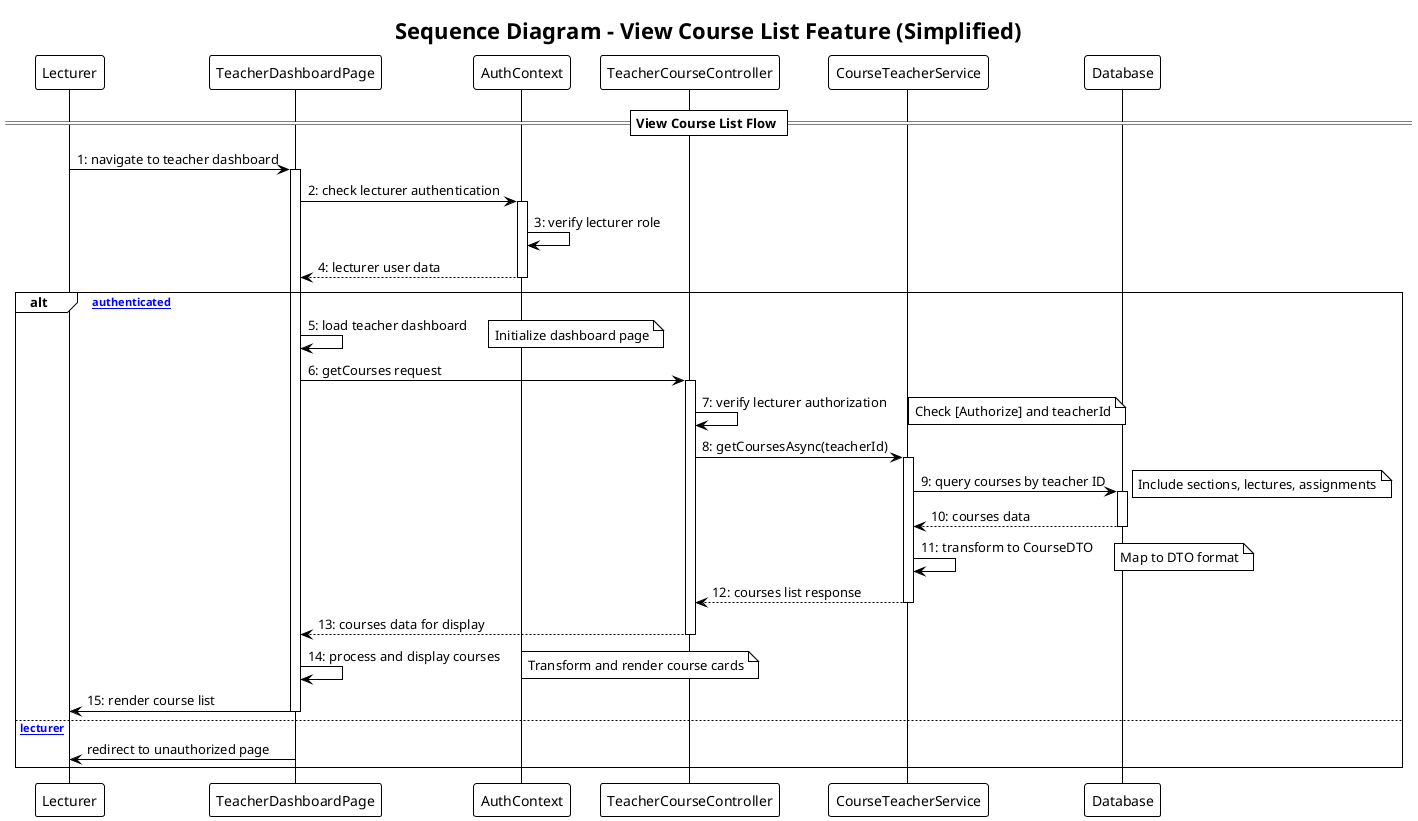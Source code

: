 @startuml View Course List Sequence Diagram - Simplified
!theme plain
title Sequence Diagram - View Course List Feature (Simplified)

participant "Lecturer" as L
participant "TeacherDashboardPage" as TDP
participant "AuthContext" as AC
participant "TeacherCourseController" as TCC
participant "CourseTeacherService" as CTS
participant "Database" as DB

== View Course List Flow ==

L -> TDP: 1: navigate to teacher dashboard
activate TDP

TDP -> AC: 2: check lecturer authentication
activate AC
AC -> AC: 3: verify lecturer role
AC --> TDP: 4: lecturer user data
deactivate AC

alt [Lecturer authenticated]
    TDP -> TDP: 5: load teacher dashboard
    note right: Initialize dashboard page
    
    TDP -> TCC: 6: getCourses request
    activate TCC
    
    TCC -> TCC: 7: verify lecturer authorization
    note right: Check [Authorize] and teacherId
    
    TCC -> CTS: 8: getCoursesAsync(teacherId)
    activate CTS
    
    CTS -> DB: 9: query courses by teacher ID
    activate DB
    note right: Include sections, lectures, assignments
    DB --> CTS: 10: courses data
    deactivate DB
    
    CTS -> CTS: 11: transform to CourseDTO
    note right: Map to DTO format
    
    CTS --> TCC: 12: courses list response
    deactivate CTS
    
    TCC --> TDP: 13: courses data for display
    deactivate TCC
    
    TDP -> TDP: 14: process and display courses
    note right: Transform and render course cards
    
    TDP -> L: 15: render course list
    deactivate TDP
    
else [Not lecturer]
    TDP -> L: redirect to unauthorized page
    deactivate TDP
end

@enduml 